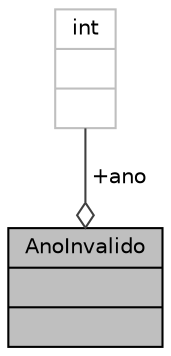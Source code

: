 digraph "AnoInvalido"
{
 // LATEX_PDF_SIZE
  edge [fontname="Helvetica",fontsize="10",labelfontname="Helvetica",labelfontsize="10"];
  node [fontname="Helvetica",fontsize="10",shape=record];
  Node1 [label="{AnoInvalido\n||}",height=0.2,width=0.4,color="black", fillcolor="grey75", style="filled", fontcolor="black",tooltip="Estrutura para representar uma exceção de ano inválido."];
  Node2 -> Node1 [color="grey25",fontsize="10",style="solid",label=" +ano" ,arrowhead="odiamond",fontname="Helvetica"];
  Node2 [label="{int\n||}",height=0.2,width=0.4,color="grey75", fillcolor="white", style="filled",tooltip=" "];
}
